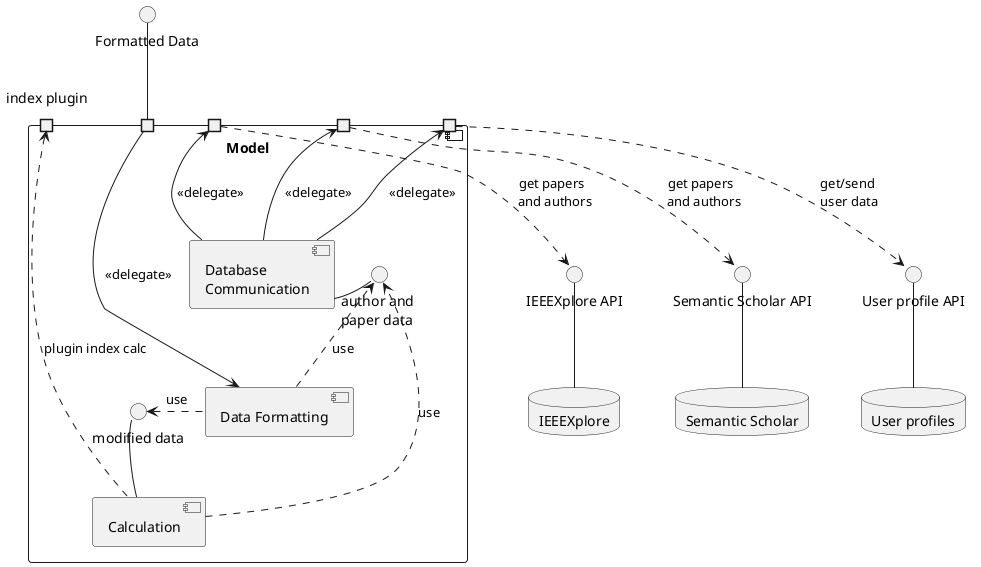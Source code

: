 /'
author: Tim
'/
@startuml

Component Model {
    Component "Database \nCommunication" as DBC
    Component "Calculation" as C
    Component "Data Formatting" as DF

    () "modified data" as MF
    () "author and \npaper data" as APD

    port " " as fd
    'interface to add new indices
    portin "index plugin" as iplug
    portin " " as iapi
    portin " " as sapi
    portin " " as uapi
}

Database IEEEXplore as IEEE
Database "User profiles" as UP
Database "Semantic Scholar" as SS

() "IEEEXplore API" as IAPI
() "Semantic Scholar API" as SAPI
() "User profile API" as UAPI
() "Formatted Data" as FD

'provided Interfaces
fd -up- FD
IEEE -up- IAPI
UP -up- UAPI
SS -up- SAPI
DBC -left- APD
C -up- MF

'ports
DF <- fd : <<delegate>>
DBC -> iapi : <<delegate>>
DBC -> sapi : <<delegate>>
DBC -> uapi : <<delegate>>

'required Interfaces
iapi .down.> IAPI : get papers \n and authors
sapi .down.> SAPI : get papers \n and authors
uapi .down.> UAPI : get/send \nuser data
C .right.> APD : use
C .up.> iplug: plugin index calc
DF .left.> MF : use
DF ..> APD : use


'formatting
DBC -[hidden]down- DF
DBC -[hidden]down- C
DBC -[hidden]left- APD
C -[hidden]down- MF
DF -[hidden]right- MF
C -[hidden]right- APD

@enduml